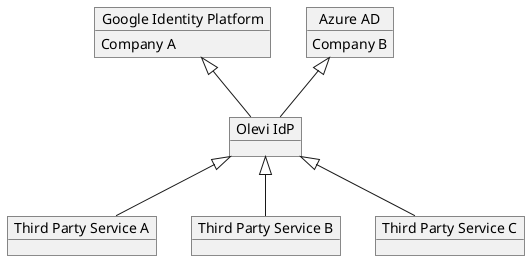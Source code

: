 @startuml useCase-idpMergerConsolidation

object "Google Identity Platform" as GoogleIdP
    GoogleIdP : Company A
object "Azure AD" as AAD
    AAD : Company B
object "Olevi IdP" as IdPBroker
object "Third Party Service A" as 3rdPa
object "Third Party Service B" as 3rdPb
object "Third Party Service C" as 3rdPc

IdPBroker -u-|> AAD
IdPBroker -u-|> GoogleIdP
IdPBroker <|-d- 3rdPa
IdPBroker <|-d- 3rdPb
IdPBroker <|-d- 3rdPc



